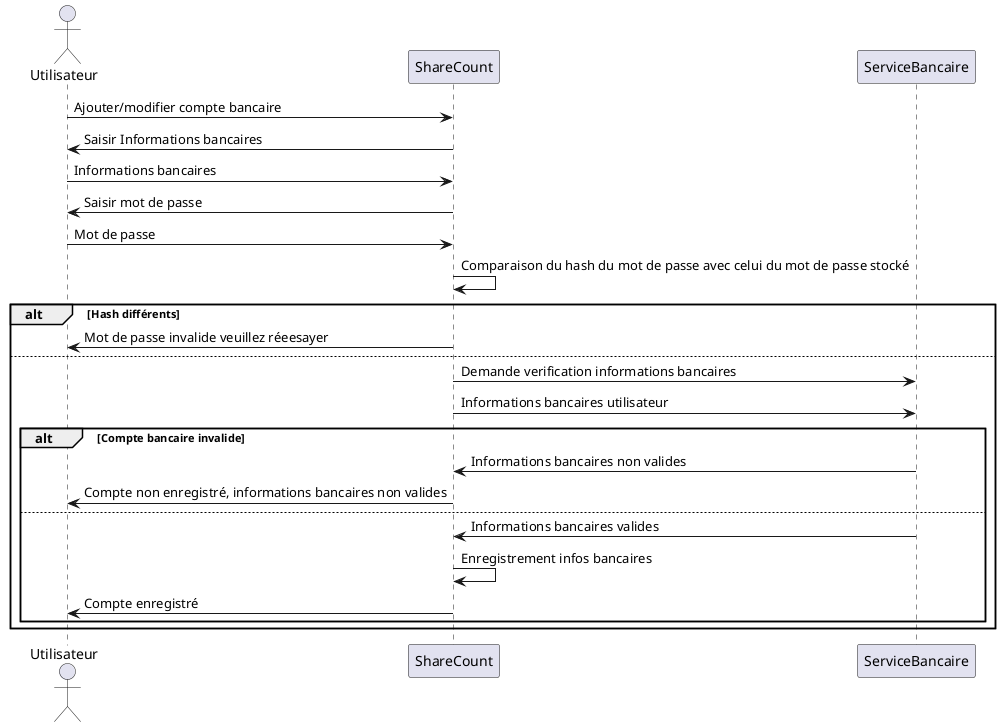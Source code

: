 @startuml "Ajouter un compte bancaire"
actor Utilisateur as u
participant ShareCount as sc
participant ServiceBancaire as sb

u 	-> 	sc : Ajouter/modifier compte bancaire
u		<- 	sc : Saisir Informations bancaires
u		-> 	sc : Informations bancaires
u 	<- 	sc : Saisir mot de passe
u 	-> 	sc : Mot de passe
sc 	->	sc : Comparaison du hash du mot de passe avec celui du mot de passe stocké
alt Hash différents
u 	<- 	sc : Mot de passe invalide veuillez réeesayer
else
sc	-> 	sb : Demande verification informations bancaires
sc	-> 	sb : Informations bancaires utilisateur
alt Compte bancaire invalide
sc	<- 	sb : Informations bancaires non valides
u 	<-	sc : Compte non enregistré, informations bancaires non valides
else
sc	<- 	sb : Informations bancaires valides
sc 	->	sc : Enregistrement infos bancaires
u 	<-	sc : Compte enregistré
end
end
@enduml